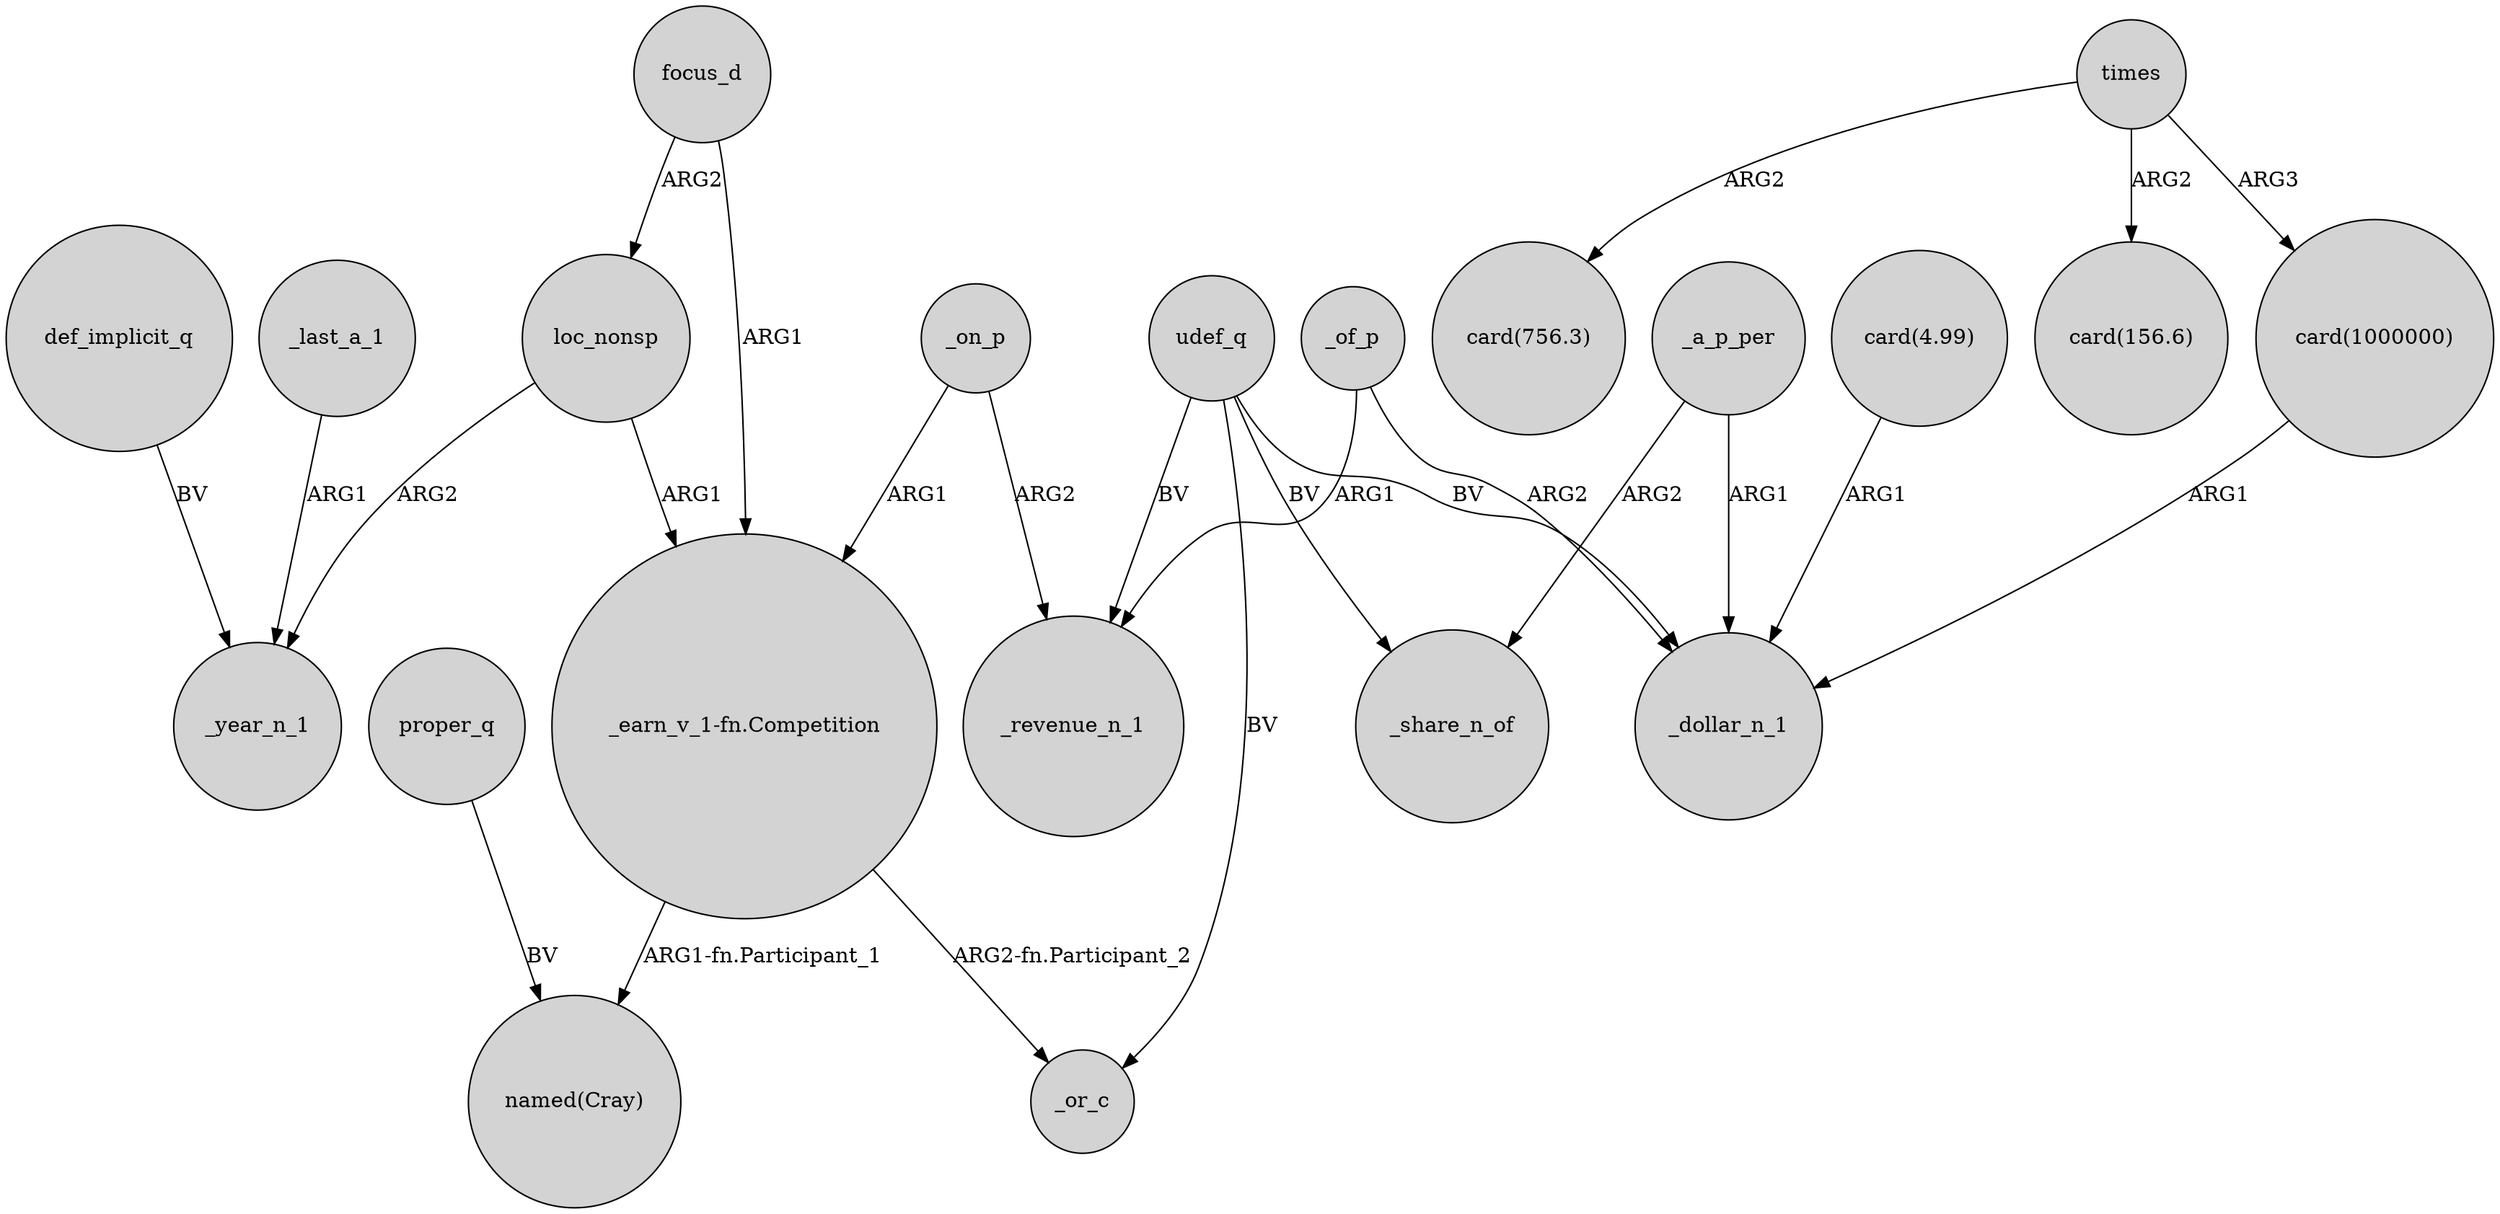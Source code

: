 digraph {
	node [shape=circle style=filled]
	def_implicit_q -> _year_n_1 [label=BV]
	_on_p -> "_earn_v_1-fn.Competition" [label=ARG1]
	proper_q -> "named(Cray)" [label=BV]
	"_earn_v_1-fn.Competition" -> "named(Cray)" [label="ARG1-fn.Participant_1"]
	times -> "card(756.3)" [label=ARG2]
	times -> "card(1000000)" [label=ARG3]
	_on_p -> _revenue_n_1 [label=ARG2]
	_of_p -> _revenue_n_1 [label=ARG1]
	focus_d -> loc_nonsp [label=ARG2]
	loc_nonsp -> _year_n_1 [label=ARG2]
	udef_q -> _revenue_n_1 [label=BV]
	loc_nonsp -> "_earn_v_1-fn.Competition" [label=ARG1]
	udef_q -> _or_c [label=BV]
	_a_p_per -> _share_n_of [label=ARG2]
	udef_q -> _share_n_of [label=BV]
	_last_a_1 -> _year_n_1 [label=ARG1]
	udef_q -> _dollar_n_1 [label=BV]
	"_earn_v_1-fn.Competition" -> _or_c [label="ARG2-fn.Participant_2"]
	"card(1000000)" -> _dollar_n_1 [label=ARG1]
	focus_d -> "_earn_v_1-fn.Competition" [label=ARG1]
	"card(4.99)" -> _dollar_n_1 [label=ARG1]
	_a_p_per -> _dollar_n_1 [label=ARG1]
	times -> "card(156.6)" [label=ARG2]
	_of_p -> _dollar_n_1 [label=ARG2]
}
